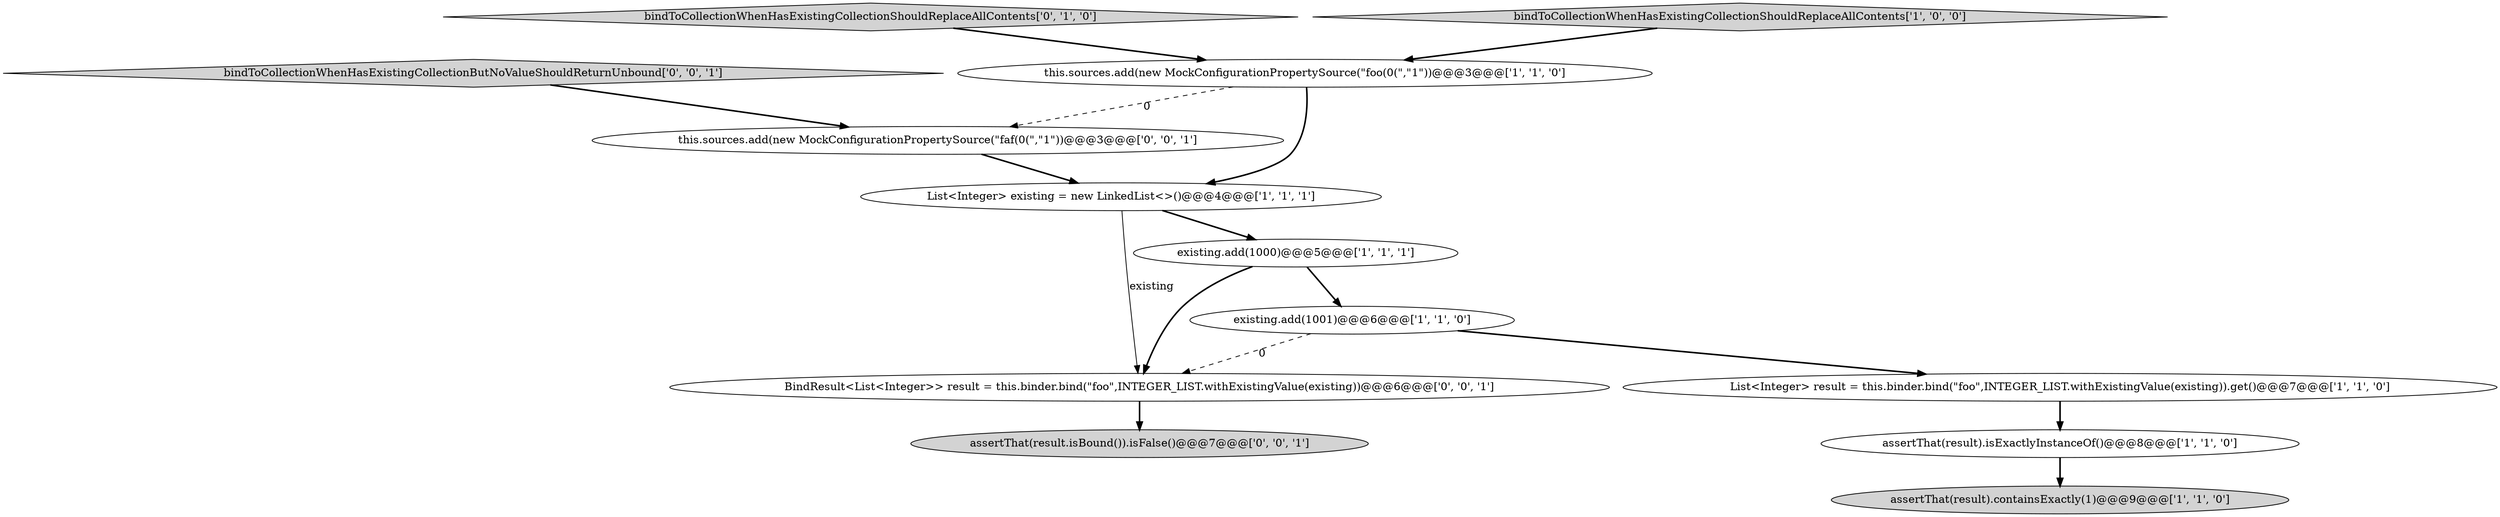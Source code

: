 digraph {
6 [style = filled, label = "existing.add(1001)@@@6@@@['1', '1', '0']", fillcolor = white, shape = ellipse image = "AAA0AAABBB1BBB"];
2 [style = filled, label = "assertThat(result).containsExactly(1)@@@9@@@['1', '1', '0']", fillcolor = lightgray, shape = ellipse image = "AAA0AAABBB1BBB"];
8 [style = filled, label = "bindToCollectionWhenHasExistingCollectionShouldReplaceAllContents['0', '1', '0']", fillcolor = lightgray, shape = diamond image = "AAA0AAABBB2BBB"];
7 [style = filled, label = "List<Integer> result = this.binder.bind(\"foo\",INTEGER_LIST.withExistingValue(existing)).get()@@@7@@@['1', '1', '0']", fillcolor = white, shape = ellipse image = "AAA0AAABBB1BBB"];
9 [style = filled, label = "BindResult<List<Integer>> result = this.binder.bind(\"foo\",INTEGER_LIST.withExistingValue(existing))@@@6@@@['0', '0', '1']", fillcolor = white, shape = ellipse image = "AAA0AAABBB3BBB"];
1 [style = filled, label = "existing.add(1000)@@@5@@@['1', '1', '1']", fillcolor = white, shape = ellipse image = "AAA0AAABBB1BBB"];
0 [style = filled, label = "this.sources.add(new MockConfigurationPropertySource(\"foo(0(\",\"1\"))@@@3@@@['1', '1', '0']", fillcolor = white, shape = ellipse image = "AAA0AAABBB1BBB"];
3 [style = filled, label = "assertThat(result).isExactlyInstanceOf()@@@8@@@['1', '1', '0']", fillcolor = white, shape = ellipse image = "AAA0AAABBB1BBB"];
11 [style = filled, label = "assertThat(result.isBound()).isFalse()@@@7@@@['0', '0', '1']", fillcolor = lightgray, shape = ellipse image = "AAA0AAABBB3BBB"];
5 [style = filled, label = "List<Integer> existing = new LinkedList<>()@@@4@@@['1', '1', '1']", fillcolor = white, shape = ellipse image = "AAA0AAABBB1BBB"];
10 [style = filled, label = "this.sources.add(new MockConfigurationPropertySource(\"faf(0(\",\"1\"))@@@3@@@['0', '0', '1']", fillcolor = white, shape = ellipse image = "AAA0AAABBB3BBB"];
4 [style = filled, label = "bindToCollectionWhenHasExistingCollectionShouldReplaceAllContents['1', '0', '0']", fillcolor = lightgray, shape = diamond image = "AAA0AAABBB1BBB"];
12 [style = filled, label = "bindToCollectionWhenHasExistingCollectionButNoValueShouldReturnUnbound['0', '0', '1']", fillcolor = lightgray, shape = diamond image = "AAA0AAABBB3BBB"];
8->0 [style = bold, label=""];
5->1 [style = bold, label=""];
5->9 [style = solid, label="existing"];
12->10 [style = bold, label=""];
1->6 [style = bold, label=""];
10->5 [style = bold, label=""];
9->11 [style = bold, label=""];
6->7 [style = bold, label=""];
3->2 [style = bold, label=""];
0->10 [style = dashed, label="0"];
7->3 [style = bold, label=""];
1->9 [style = bold, label=""];
4->0 [style = bold, label=""];
0->5 [style = bold, label=""];
6->9 [style = dashed, label="0"];
}
